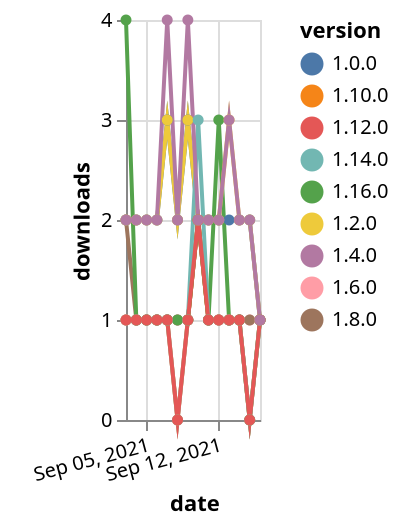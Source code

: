 {"$schema": "https://vega.github.io/schema/vega-lite/v5.json", "description": "A simple bar chart with embedded data.", "data": {"values": [{"date": "2021-09-03", "total": 285, "delta": 1, "version": "1.6.0"}, {"date": "2021-09-04", "total": 286, "delta": 1, "version": "1.6.0"}, {"date": "2021-09-05", "total": 287, "delta": 1, "version": "1.6.0"}, {"date": "2021-09-06", "total": 288, "delta": 1, "version": "1.6.0"}, {"date": "2021-09-07", "total": 289, "delta": 1, "version": "1.6.0"}, {"date": "2021-09-08", "total": 290, "delta": 1, "version": "1.6.0"}, {"date": "2021-09-09", "total": 291, "delta": 1, "version": "1.6.0"}, {"date": "2021-09-10", "total": 293, "delta": 2, "version": "1.6.0"}, {"date": "2021-09-11", "total": 294, "delta": 1, "version": "1.6.0"}, {"date": "2021-09-12", "total": 295, "delta": 1, "version": "1.6.0"}, {"date": "2021-09-13", "total": 296, "delta": 1, "version": "1.6.0"}, {"date": "2021-09-14", "total": 297, "delta": 1, "version": "1.6.0"}, {"date": "2021-09-15", "total": 298, "delta": 1, "version": "1.6.0"}, {"date": "2021-09-16", "total": 299, "delta": 1, "version": "1.6.0"}, {"date": "2021-09-03", "total": 226, "delta": 2, "version": "1.8.0"}, {"date": "2021-09-04", "total": 227, "delta": 1, "version": "1.8.0"}, {"date": "2021-09-05", "total": 228, "delta": 1, "version": "1.8.0"}, {"date": "2021-09-06", "total": 229, "delta": 1, "version": "1.8.0"}, {"date": "2021-09-07", "total": 230, "delta": 1, "version": "1.8.0"}, {"date": "2021-09-08", "total": 231, "delta": 1, "version": "1.8.0"}, {"date": "2021-09-09", "total": 232, "delta": 1, "version": "1.8.0"}, {"date": "2021-09-10", "total": 234, "delta": 2, "version": "1.8.0"}, {"date": "2021-09-11", "total": 235, "delta": 1, "version": "1.8.0"}, {"date": "2021-09-12", "total": 236, "delta": 1, "version": "1.8.0"}, {"date": "2021-09-13", "total": 237, "delta": 1, "version": "1.8.0"}, {"date": "2021-09-14", "total": 238, "delta": 1, "version": "1.8.0"}, {"date": "2021-09-15", "total": 239, "delta": 1, "version": "1.8.0"}, {"date": "2021-09-16", "total": 240, "delta": 1, "version": "1.8.0"}, {"date": "2021-09-03", "total": 223, "delta": 1, "version": "1.10.0"}, {"date": "2021-09-04", "total": 224, "delta": 1, "version": "1.10.0"}, {"date": "2021-09-05", "total": 225, "delta": 1, "version": "1.10.0"}, {"date": "2021-09-06", "total": 226, "delta": 1, "version": "1.10.0"}, {"date": "2021-09-07", "total": 227, "delta": 1, "version": "1.10.0"}, {"date": "2021-09-08", "total": 227, "delta": 0, "version": "1.10.0"}, {"date": "2021-09-09", "total": 228, "delta": 1, "version": "1.10.0"}, {"date": "2021-09-10", "total": 230, "delta": 2, "version": "1.10.0"}, {"date": "2021-09-11", "total": 231, "delta": 1, "version": "1.10.0"}, {"date": "2021-09-12", "total": 232, "delta": 1, "version": "1.10.0"}, {"date": "2021-09-13", "total": 233, "delta": 1, "version": "1.10.0"}, {"date": "2021-09-14", "total": 234, "delta": 1, "version": "1.10.0"}, {"date": "2021-09-15", "total": 234, "delta": 0, "version": "1.10.0"}, {"date": "2021-09-16", "total": 235, "delta": 1, "version": "1.10.0"}, {"date": "2021-09-03", "total": 2685, "delta": 2, "version": "1.0.0"}, {"date": "2021-09-04", "total": 2687, "delta": 2, "version": "1.0.0"}, {"date": "2021-09-05", "total": 2689, "delta": 2, "version": "1.0.0"}, {"date": "2021-09-06", "total": 2691, "delta": 2, "version": "1.0.0"}, {"date": "2021-09-07", "total": 2694, "delta": 3, "version": "1.0.0"}, {"date": "2021-09-08", "total": 2696, "delta": 2, "version": "1.0.0"}, {"date": "2021-09-09", "total": 2699, "delta": 3, "version": "1.0.0"}, {"date": "2021-09-10", "total": 2701, "delta": 2, "version": "1.0.0"}, {"date": "2021-09-11", "total": 2703, "delta": 2, "version": "1.0.0"}, {"date": "2021-09-12", "total": 2705, "delta": 2, "version": "1.0.0"}, {"date": "2021-09-13", "total": 2707, "delta": 2, "version": "1.0.0"}, {"date": "2021-09-14", "total": 2709, "delta": 2, "version": "1.0.0"}, {"date": "2021-09-15", "total": 2711, "delta": 2, "version": "1.0.0"}, {"date": "2021-09-16", "total": 2712, "delta": 1, "version": "1.0.0"}, {"date": "2021-09-03", "total": 133, "delta": 4, "version": "1.16.0"}, {"date": "2021-09-04", "total": 134, "delta": 1, "version": "1.16.0"}, {"date": "2021-09-05", "total": 135, "delta": 1, "version": "1.16.0"}, {"date": "2021-09-06", "total": 136, "delta": 1, "version": "1.16.0"}, {"date": "2021-09-07", "total": 137, "delta": 1, "version": "1.16.0"}, {"date": "2021-09-08", "total": 138, "delta": 1, "version": "1.16.0"}, {"date": "2021-09-09", "total": 139, "delta": 1, "version": "1.16.0"}, {"date": "2021-09-10", "total": 141, "delta": 2, "version": "1.16.0"}, {"date": "2021-09-11", "total": 142, "delta": 1, "version": "1.16.0"}, {"date": "2021-09-12", "total": 145, "delta": 3, "version": "1.16.0"}, {"date": "2021-09-13", "total": 146, "delta": 1, "version": "1.16.0"}, {"date": "2021-09-14", "total": 147, "delta": 1, "version": "1.16.0"}, {"date": "2021-09-15", "total": 147, "delta": 0, "version": "1.16.0"}, {"date": "2021-09-16", "total": 148, "delta": 1, "version": "1.16.0"}, {"date": "2021-09-03", "total": 2656, "delta": 2, "version": "1.2.0"}, {"date": "2021-09-04", "total": 2658, "delta": 2, "version": "1.2.0"}, {"date": "2021-09-05", "total": 2660, "delta": 2, "version": "1.2.0"}, {"date": "2021-09-06", "total": 2662, "delta": 2, "version": "1.2.0"}, {"date": "2021-09-07", "total": 2665, "delta": 3, "version": "1.2.0"}, {"date": "2021-09-08", "total": 2667, "delta": 2, "version": "1.2.0"}, {"date": "2021-09-09", "total": 2670, "delta": 3, "version": "1.2.0"}, {"date": "2021-09-10", "total": 2672, "delta": 2, "version": "1.2.0"}, {"date": "2021-09-11", "total": 2674, "delta": 2, "version": "1.2.0"}, {"date": "2021-09-12", "total": 2676, "delta": 2, "version": "1.2.0"}, {"date": "2021-09-13", "total": 2679, "delta": 3, "version": "1.2.0"}, {"date": "2021-09-14", "total": 2681, "delta": 2, "version": "1.2.0"}, {"date": "2021-09-15", "total": 2683, "delta": 2, "version": "1.2.0"}, {"date": "2021-09-16", "total": 2684, "delta": 1, "version": "1.2.0"}, {"date": "2021-09-03", "total": 207, "delta": 1, "version": "1.14.0"}, {"date": "2021-09-04", "total": 208, "delta": 1, "version": "1.14.0"}, {"date": "2021-09-05", "total": 209, "delta": 1, "version": "1.14.0"}, {"date": "2021-09-06", "total": 210, "delta": 1, "version": "1.14.0"}, {"date": "2021-09-07", "total": 211, "delta": 1, "version": "1.14.0"}, {"date": "2021-09-08", "total": 211, "delta": 0, "version": "1.14.0"}, {"date": "2021-09-09", "total": 212, "delta": 1, "version": "1.14.0"}, {"date": "2021-09-10", "total": 215, "delta": 3, "version": "1.14.0"}, {"date": "2021-09-11", "total": 216, "delta": 1, "version": "1.14.0"}, {"date": "2021-09-12", "total": 217, "delta": 1, "version": "1.14.0"}, {"date": "2021-09-13", "total": 218, "delta": 1, "version": "1.14.0"}, {"date": "2021-09-14", "total": 219, "delta": 1, "version": "1.14.0"}, {"date": "2021-09-15", "total": 219, "delta": 0, "version": "1.14.0"}, {"date": "2021-09-16", "total": 220, "delta": 1, "version": "1.14.0"}, {"date": "2021-09-03", "total": 174, "delta": 1, "version": "1.12.0"}, {"date": "2021-09-04", "total": 175, "delta": 1, "version": "1.12.0"}, {"date": "2021-09-05", "total": 176, "delta": 1, "version": "1.12.0"}, {"date": "2021-09-06", "total": 177, "delta": 1, "version": "1.12.0"}, {"date": "2021-09-07", "total": 178, "delta": 1, "version": "1.12.0"}, {"date": "2021-09-08", "total": 178, "delta": 0, "version": "1.12.0"}, {"date": "2021-09-09", "total": 179, "delta": 1, "version": "1.12.0"}, {"date": "2021-09-10", "total": 181, "delta": 2, "version": "1.12.0"}, {"date": "2021-09-11", "total": 182, "delta": 1, "version": "1.12.0"}, {"date": "2021-09-12", "total": 183, "delta": 1, "version": "1.12.0"}, {"date": "2021-09-13", "total": 184, "delta": 1, "version": "1.12.0"}, {"date": "2021-09-14", "total": 185, "delta": 1, "version": "1.12.0"}, {"date": "2021-09-15", "total": 185, "delta": 0, "version": "1.12.0"}, {"date": "2021-09-16", "total": 186, "delta": 1, "version": "1.12.0"}, {"date": "2021-09-03", "total": 2633, "delta": 2, "version": "1.4.0"}, {"date": "2021-09-04", "total": 2635, "delta": 2, "version": "1.4.0"}, {"date": "2021-09-05", "total": 2637, "delta": 2, "version": "1.4.0"}, {"date": "2021-09-06", "total": 2639, "delta": 2, "version": "1.4.0"}, {"date": "2021-09-07", "total": 2643, "delta": 4, "version": "1.4.0"}, {"date": "2021-09-08", "total": 2645, "delta": 2, "version": "1.4.0"}, {"date": "2021-09-09", "total": 2649, "delta": 4, "version": "1.4.0"}, {"date": "2021-09-10", "total": 2651, "delta": 2, "version": "1.4.0"}, {"date": "2021-09-11", "total": 2653, "delta": 2, "version": "1.4.0"}, {"date": "2021-09-12", "total": 2655, "delta": 2, "version": "1.4.0"}, {"date": "2021-09-13", "total": 2658, "delta": 3, "version": "1.4.0"}, {"date": "2021-09-14", "total": 2660, "delta": 2, "version": "1.4.0"}, {"date": "2021-09-15", "total": 2662, "delta": 2, "version": "1.4.0"}, {"date": "2021-09-16", "total": 2663, "delta": 1, "version": "1.4.0"}]}, "width": "container", "mark": {"type": "line", "point": {"filled": true}}, "encoding": {"x": {"field": "date", "type": "temporal", "timeUnit": "yearmonthdate", "title": "date", "axis": {"labelAngle": -15}}, "y": {"field": "delta", "type": "quantitative", "title": "downloads"}, "color": {"field": "version", "type": "nominal"}, "tooltip": {"field": "delta"}}}